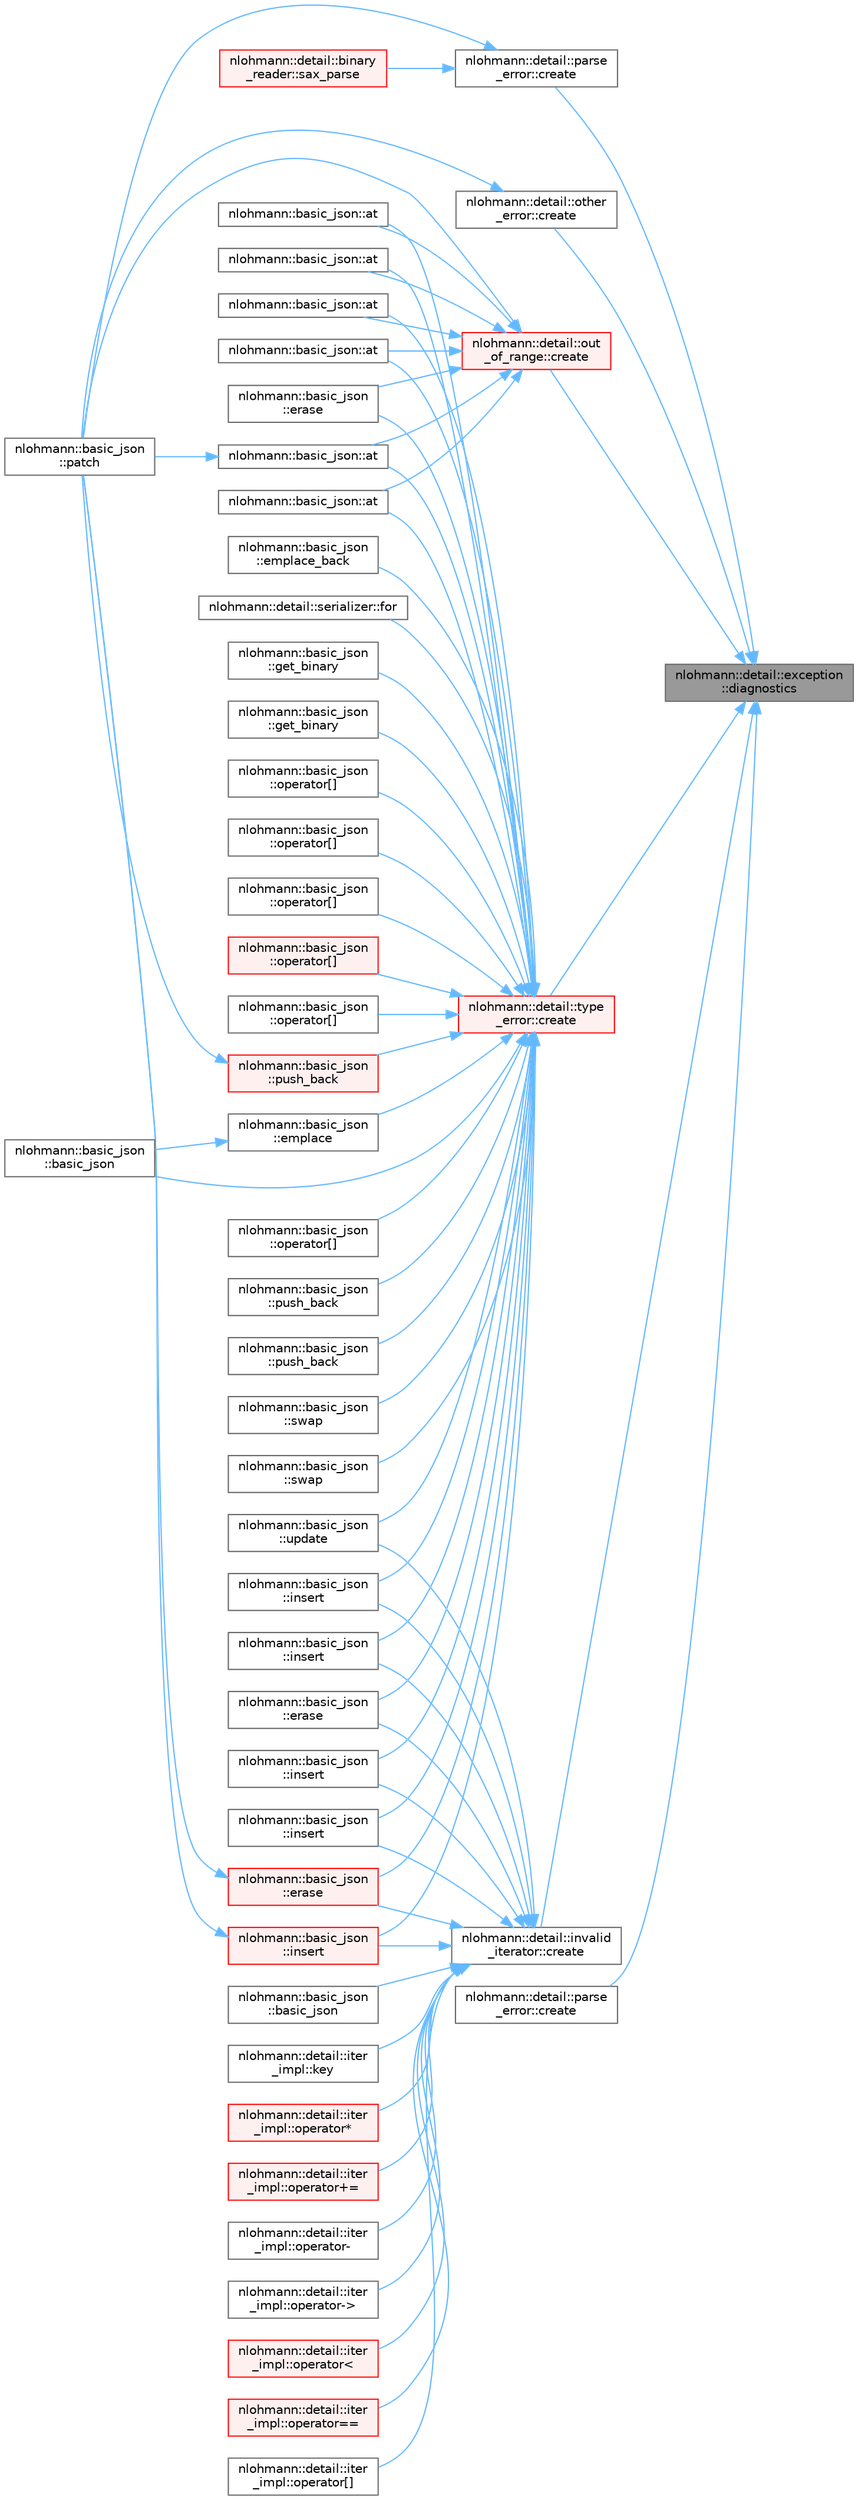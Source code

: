 digraph "nlohmann::detail::exception::diagnostics"
{
 // LATEX_PDF_SIZE
  bgcolor="transparent";
  edge [fontname=Helvetica,fontsize=10,labelfontname=Helvetica,labelfontsize=10];
  node [fontname=Helvetica,fontsize=10,shape=box,height=0.2,width=0.4];
  rankdir="RL";
  Node1 [id="Node000001",label="nlohmann::detail::exception\l::diagnostics",height=0.2,width=0.4,color="gray40", fillcolor="grey60", style="filled", fontcolor="black",tooltip=" "];
  Node1 -> Node2 [id="edge143_Node000001_Node000002",dir="back",color="steelblue1",style="solid",tooltip=" "];
  Node2 [id="Node000002",label="nlohmann::detail::parse\l_error::create",height=0.2,width=0.4,color="grey40", fillcolor="white", style="filled",URL="$classnlohmann_1_1detail_1_1parse__error.html#a33f7191c381cb7220ea7245d90aded7f",tooltip="create a parse error exception"];
  Node2 -> Node3 [id="edge144_Node000002_Node000003",dir="back",color="steelblue1",style="solid",tooltip=" "];
  Node3 [id="Node000003",label="nlohmann::basic_json\l::patch",height=0.2,width=0.4,color="grey40", fillcolor="white", style="filled",URL="$classnlohmann_1_1basic__json.html#adcc786998f220a5b3083ee8a37c4553e",tooltip="applies a JSON patch"];
  Node2 -> Node4 [id="edge145_Node000002_Node000004",dir="back",color="steelblue1",style="solid",tooltip=" "];
  Node4 [id="Node000004",label="nlohmann::detail::binary\l_reader::sax_parse",height=0.2,width=0.4,color="red", fillcolor="#FFF0F0", style="filled",URL="$classnlohmann_1_1detail_1_1binary__reader.html#ab4afd9ee276bbb15a0f898061aad94dd",tooltip=" "];
  Node1 -> Node28 [id="edge146_Node000001_Node000028",dir="back",color="steelblue1",style="solid",tooltip=" "];
  Node28 [id="Node000028",label="nlohmann::detail::invalid\l_iterator::create",height=0.2,width=0.4,color="grey40", fillcolor="white", style="filled",URL="$classnlohmann_1_1detail_1_1invalid__iterator.html#af6e8410249ce3252f5e7294cd4ef0a28",tooltip=" "];
  Node28 -> Node29 [id="edge147_Node000028_Node000029",dir="back",color="steelblue1",style="solid",tooltip=" "];
  Node29 [id="Node000029",label="nlohmann::basic_json\l::basic_json",height=0.2,width=0.4,color="grey40", fillcolor="white", style="filled",URL="$classnlohmann_1_1basic__json.html#a23e540f473d32f1cf5d3243ea3ad495e",tooltip="construct a JSON container given an iterator range"];
  Node28 -> Node30 [id="edge148_Node000028_Node000030",dir="back",color="steelblue1",style="solid",tooltip=" "];
  Node30 [id="Node000030",label="nlohmann::basic_json\l::erase",height=0.2,width=0.4,color="grey40", fillcolor="white", style="filled",URL="$classnlohmann_1_1basic__json.html#a8ac83750e267e37d5d47591eb44cce42",tooltip="remove elements given an iterator range"];
  Node28 -> Node31 [id="edge149_Node000028_Node000031",dir="back",color="steelblue1",style="solid",tooltip=" "];
  Node31 [id="Node000031",label="nlohmann::basic_json\l::erase",height=0.2,width=0.4,color="red", fillcolor="#FFF0F0", style="filled",URL="$classnlohmann_1_1basic__json.html#a494632b69bbe1d0153d3bedad0901b8e",tooltip="remove element given an iterator"];
  Node31 -> Node3 [id="edge150_Node000031_Node000003",dir="back",color="steelblue1",style="solid",tooltip=" "];
  Node28 -> Node33 [id="edge151_Node000028_Node000033",dir="back",color="steelblue1",style="solid",tooltip=" "];
  Node33 [id="Node000033",label="nlohmann::basic_json\l::insert",height=0.2,width=0.4,color="grey40", fillcolor="white", style="filled",URL="$classnlohmann_1_1basic__json.html#a0181d03c6314bedcbad2e92d3676223c",tooltip="inserts range of elements into object"];
  Node28 -> Node34 [id="edge152_Node000028_Node000034",dir="back",color="steelblue1",style="solid",tooltip=" "];
  Node34 [id="Node000034",label="nlohmann::basic_json\l::insert",height=0.2,width=0.4,color="red", fillcolor="#FFF0F0", style="filled",URL="$classnlohmann_1_1basic__json.html#aeb86e8478e20d95970a8b61ff01dce3b",tooltip="inserts element into array"];
  Node34 -> Node3 [id="edge153_Node000034_Node000003",dir="back",color="steelblue1",style="solid",tooltip=" "];
  Node28 -> Node36 [id="edge154_Node000028_Node000036",dir="back",color="steelblue1",style="solid",tooltip=" "];
  Node36 [id="Node000036",label="nlohmann::basic_json\l::insert",height=0.2,width=0.4,color="grey40", fillcolor="white", style="filled",URL="$classnlohmann_1_1basic__json.html#a8137d5471edcd71606e42155ed9c23e2",tooltip="inserts range of elements into array"];
  Node28 -> Node37 [id="edge155_Node000028_Node000037",dir="back",color="steelblue1",style="solid",tooltip=" "];
  Node37 [id="Node000037",label="nlohmann::basic_json\l::insert",height=0.2,width=0.4,color="grey40", fillcolor="white", style="filled",URL="$classnlohmann_1_1basic__json.html#a856b8764efd21dac4205a00fec82e09a",tooltip="inserts elements from initializer list into array"];
  Node28 -> Node38 [id="edge156_Node000028_Node000038",dir="back",color="steelblue1",style="solid",tooltip=" "];
  Node38 [id="Node000038",label="nlohmann::basic_json\l::insert",height=0.2,width=0.4,color="grey40", fillcolor="white", style="filled",URL="$classnlohmann_1_1basic__json.html#a71e197e6cc78c3960011f68a75f8ef22",tooltip="inserts copies of element into array"];
  Node28 -> Node39 [id="edge157_Node000028_Node000039",dir="back",color="steelblue1",style="solid",tooltip=" "];
  Node39 [id="Node000039",label="nlohmann::detail::iter\l_impl::key",height=0.2,width=0.4,color="grey40", fillcolor="white", style="filled",URL="$classnlohmann_1_1detail_1_1iter__impl.html#a9aa08ccaf6e80f7bd9513c0d054efb64",tooltip="return the key of an object iterator"];
  Node28 -> Node40 [id="edge158_Node000028_Node000040",dir="back",color="steelblue1",style="solid",tooltip=" "];
  Node40 [id="Node000040",label="nlohmann::detail::iter\l_impl::operator*",height=0.2,width=0.4,color="red", fillcolor="#FFF0F0", style="filled",URL="$classnlohmann_1_1detail_1_1iter__impl.html#a5ca57856d9bba54a5fc51cee891de827",tooltip="return a reference to the value pointed to by the iterator"];
  Node28 -> Node42 [id="edge159_Node000028_Node000042",dir="back",color="steelblue1",style="solid",tooltip=" "];
  Node42 [id="Node000042",label="nlohmann::detail::iter\l_impl::operator+=",height=0.2,width=0.4,color="red", fillcolor="#FFF0F0", style="filled",URL="$classnlohmann_1_1detail_1_1iter__impl.html#ae576098902fa32c109d9d036d30e0cd7",tooltip="add to iterator"];
  Node28 -> Node44 [id="edge160_Node000028_Node000044",dir="back",color="steelblue1",style="solid",tooltip=" "];
  Node44 [id="Node000044",label="nlohmann::detail::iter\l_impl::operator-",height=0.2,width=0.4,color="grey40", fillcolor="white", style="filled",URL="$classnlohmann_1_1detail_1_1iter__impl.html#a49bf3e708a9c1c88c415011735962d06",tooltip="return difference"];
  Node28 -> Node45 [id="edge161_Node000028_Node000045",dir="back",color="steelblue1",style="solid",tooltip=" "];
  Node45 [id="Node000045",label="nlohmann::detail::iter\l_impl::operator-\>",height=0.2,width=0.4,color="grey40", fillcolor="white", style="filled",URL="$classnlohmann_1_1detail_1_1iter__impl.html#a6da3d2b34528aff328f3dcb513076dec",tooltip="dereference the iterator"];
  Node28 -> Node46 [id="edge162_Node000028_Node000046",dir="back",color="steelblue1",style="solid",tooltip=" "];
  Node46 [id="Node000046",label="nlohmann::detail::iter\l_impl::operator\<",height=0.2,width=0.4,color="red", fillcolor="#FFF0F0", style="filled",URL="$classnlohmann_1_1detail_1_1iter__impl.html#a0d14cd76203e00bdcef6a64a5d055cc7",tooltip="comparison: smaller"];
  Node28 -> Node48 [id="edge163_Node000028_Node000048",dir="back",color="steelblue1",style="solid",tooltip=" "];
  Node48 [id="Node000048",label="nlohmann::detail::iter\l_impl::operator==",height=0.2,width=0.4,color="red", fillcolor="#FFF0F0", style="filled",URL="$classnlohmann_1_1detail_1_1iter__impl.html#aaddab83c2b4023cb0f0fdbc757c54f65",tooltip="comparison: equal"];
  Node28 -> Node50 [id="edge164_Node000028_Node000050",dir="back",color="steelblue1",style="solid",tooltip=" "];
  Node50 [id="Node000050",label="nlohmann::detail::iter\l_impl::operator[]",height=0.2,width=0.4,color="grey40", fillcolor="white", style="filled",URL="$classnlohmann_1_1detail_1_1iter__impl.html#ac0b9276f1102ed4b9cd3f5f56287e3ce",tooltip="access to successor"];
  Node28 -> Node51 [id="edge165_Node000028_Node000051",dir="back",color="steelblue1",style="solid",tooltip=" "];
  Node51 [id="Node000051",label="nlohmann::basic_json\l::update",height=0.2,width=0.4,color="grey40", fillcolor="white", style="filled",URL="$classnlohmann_1_1basic__json.html#a4fd9b1d17f9636dec1a33344a09d2651",tooltip="updates a JSON object from another object, overwriting existing keys"];
  Node1 -> Node52 [id="edge166_Node000001_Node000052",dir="back",color="steelblue1",style="solid",tooltip=" "];
  Node52 [id="Node000052",label="nlohmann::detail::type\l_error::create",height=0.2,width=0.4,color="red", fillcolor="#FFF0F0", style="filled",URL="$classnlohmann_1_1detail_1_1type__error.html#a297461f501f827c740487a14e920a13d",tooltip=" "];
  Node52 -> Node53 [id="edge167_Node000052_Node000053",dir="back",color="steelblue1",style="solid",tooltip=" "];
  Node53 [id="Node000053",label="nlohmann::basic_json::at",height=0.2,width=0.4,color="grey40", fillcolor="white", style="filled",URL="$classnlohmann_1_1basic__json.html#a239e942da82f2597d0cf5ec806f5bc0d",tooltip="access specified object element with bounds checking"];
  Node52 -> Node54 [id="edge168_Node000052_Node000054",dir="back",color="steelblue1",style="solid",tooltip=" "];
  Node54 [id="Node000054",label="nlohmann::basic_json::at",height=0.2,width=0.4,color="grey40", fillcolor="white", style="filled",URL="$classnlohmann_1_1basic__json.html#a229964ee10c92ba89ae4fba786fe6b50",tooltip="access specified object element with bounds checking"];
  Node52 -> Node55 [id="edge169_Node000052_Node000055",dir="back",color="steelblue1",style="solid",tooltip=" "];
  Node55 [id="Node000055",label="nlohmann::basic_json::at",height=0.2,width=0.4,color="grey40", fillcolor="white", style="filled",URL="$classnlohmann_1_1basic__json.html#a34cae92c0d1091a52a246422b9be9a6d",tooltip="access specified object element with bounds checking"];
  Node52 -> Node56 [id="edge170_Node000052_Node000056",dir="back",color="steelblue1",style="solid",tooltip=" "];
  Node56 [id="Node000056",label="nlohmann::basic_json::at",height=0.2,width=0.4,color="grey40", fillcolor="white", style="filled",URL="$classnlohmann_1_1basic__json.html#a7f25d95cf19bd6b251ada98f4ecbe724",tooltip="access specified object element with bounds checking"];
  Node52 -> Node57 [id="edge171_Node000052_Node000057",dir="back",color="steelblue1",style="solid",tooltip=" "];
  Node57 [id="Node000057",label="nlohmann::basic_json::at",height=0.2,width=0.4,color="grey40", fillcolor="white", style="filled",URL="$classnlohmann_1_1basic__json.html#a52b18a5b7e68652c65b070900c438c6e",tooltip="access specified array element with bounds checking"];
  Node57 -> Node3 [id="edge172_Node000057_Node000003",dir="back",color="steelblue1",style="solid",tooltip=" "];
  Node52 -> Node58 [id="edge173_Node000052_Node000058",dir="back",color="steelblue1",style="solid",tooltip=" "];
  Node58 [id="Node000058",label="nlohmann::basic_json::at",height=0.2,width=0.4,color="grey40", fillcolor="white", style="filled",URL="$classnlohmann_1_1basic__json.html#aeb18fe2b8a5dbff4ccf2848de854c3ac",tooltip="access specified array element with bounds checking"];
  Node52 -> Node59 [id="edge174_Node000052_Node000059",dir="back",color="steelblue1",style="solid",tooltip=" "];
  Node59 [id="Node000059",label="nlohmann::basic_json\l::basic_json",height=0.2,width=0.4,color="grey40", fillcolor="white", style="filled",URL="$classnlohmann_1_1basic__json.html#aeac617faf3448d6d2cb33a020be01d37",tooltip="create a container (array or object) from an initializer list"];
  Node52 -> Node60 [id="edge175_Node000052_Node000060",dir="back",color="steelblue1",style="solid",tooltip=" "];
  Node60 [id="Node000060",label="nlohmann::basic_json\l::emplace",height=0.2,width=0.4,color="grey40", fillcolor="white", style="filled",URL="$classnlohmann_1_1basic__json.html#af244c096197a233edba4c83200ae66ac",tooltip="add an object to an object if key does not exist"];
  Node60 -> Node59 [id="edge176_Node000060_Node000059",dir="back",color="steelblue1",style="solid",tooltip=" "];
  Node52 -> Node61 [id="edge177_Node000052_Node000061",dir="back",color="steelblue1",style="solid",tooltip=" "];
  Node61 [id="Node000061",label="nlohmann::basic_json\l::emplace_back",height=0.2,width=0.4,color="grey40", fillcolor="white", style="filled",URL="$classnlohmann_1_1basic__json.html#a15c0a5db4fb12d49433801bbe6436bfb",tooltip="add an object to an array"];
  Node52 -> Node62 [id="edge178_Node000052_Node000062",dir="back",color="steelblue1",style="solid",tooltip=" "];
  Node62 [id="Node000062",label="nlohmann::basic_json\l::erase",height=0.2,width=0.4,color="grey40", fillcolor="white", style="filled",URL="$classnlohmann_1_1basic__json.html#a221b943d3228488c14225e55f726cc26",tooltip="remove element from a JSON array given an index"];
  Node52 -> Node30 [id="edge179_Node000052_Node000030",dir="back",color="steelblue1",style="solid",tooltip=" "];
  Node52 -> Node31 [id="edge180_Node000052_Node000031",dir="back",color="steelblue1",style="solid",tooltip=" "];
  Node52 -> Node63 [id="edge181_Node000052_Node000063",dir="back",color="steelblue1",style="solid",tooltip=" "];
  Node63 [id="Node000063",label="nlohmann::detail::serializer::for",height=0.2,width=0.4,color="grey40", fillcolor="white", style="filled",URL="$classnlohmann_1_1detail_1_1serializer.html#ab14b8ec1f8102aa4c7e3c349f317654e",tooltip=" "];
  Node52 -> Node64 [id="edge182_Node000052_Node000064",dir="back",color="steelblue1",style="solid",tooltip=" "];
  Node64 [id="Node000064",label="nlohmann::basic_json\l::get_binary",height=0.2,width=0.4,color="grey40", fillcolor="white", style="filled",URL="$classnlohmann_1_1basic__json.html#a23c2e02101cc62e1aec1d6ddaef0e340",tooltip="get a binary value"];
  Node52 -> Node65 [id="edge183_Node000052_Node000065",dir="back",color="steelblue1",style="solid",tooltip=" "];
  Node65 [id="Node000065",label="nlohmann::basic_json\l::get_binary",height=0.2,width=0.4,color="grey40", fillcolor="white", style="filled",URL="$classnlohmann_1_1basic__json.html#a314434d513d15eb576707d4afae3dd64",tooltip="get a binary value"];
  Node52 -> Node33 [id="edge184_Node000052_Node000033",dir="back",color="steelblue1",style="solid",tooltip=" "];
  Node52 -> Node34 [id="edge185_Node000052_Node000034",dir="back",color="steelblue1",style="solid",tooltip=" "];
  Node52 -> Node36 [id="edge186_Node000052_Node000036",dir="back",color="steelblue1",style="solid",tooltip=" "];
  Node52 -> Node37 [id="edge187_Node000052_Node000037",dir="back",color="steelblue1",style="solid",tooltip=" "];
  Node52 -> Node38 [id="edge188_Node000052_Node000038",dir="back",color="steelblue1",style="solid",tooltip=" "];
  Node52 -> Node66 [id="edge189_Node000052_Node000066",dir="back",color="steelblue1",style="solid",tooltip=" "];
  Node66 [id="Node000066",label="nlohmann::basic_json\l::operator[]",height=0.2,width=0.4,color="grey40", fillcolor="white", style="filled",URL="$classnlohmann_1_1basic__json.html#acb5b489310f4e0ce2d5fb29b73fb59d3",tooltip="access specified object element"];
  Node52 -> Node67 [id="edge190_Node000052_Node000067",dir="back",color="steelblue1",style="solid",tooltip=" "];
  Node67 [id="Node000067",label="nlohmann::basic_json\l::operator[]",height=0.2,width=0.4,color="grey40", fillcolor="white", style="filled",URL="$classnlohmann_1_1basic__json.html#a5975d14500cf07bcdbacce892ebdedef",tooltip="access specified object element"];
  Node52 -> Node68 [id="edge191_Node000052_Node000068",dir="back",color="steelblue1",style="solid",tooltip=" "];
  Node68 [id="Node000068",label="nlohmann::basic_json\l::operator[]",height=0.2,width=0.4,color="grey40", fillcolor="white", style="filled",URL="$classnlohmann_1_1basic__json.html#a88d228d3e95d5300bdca64aabc4169b6",tooltip="access specified object element"];
  Node52 -> Node69 [id="edge192_Node000052_Node000069",dir="back",color="steelblue1",style="solid",tooltip=" "];
  Node69 [id="Node000069",label="nlohmann::basic_json\l::operator[]",height=0.2,width=0.4,color="red", fillcolor="#FFF0F0", style="filled",URL="$classnlohmann_1_1basic__json.html#a9ea67fc1ef0ccc42e1d5388fe0416ae5",tooltip="access specified array element"];
  Node52 -> Node72 [id="edge193_Node000052_Node000072",dir="back",color="steelblue1",style="solid",tooltip=" "];
  Node72 [id="Node000072",label="nlohmann::basic_json\l::operator[]",height=0.2,width=0.4,color="grey40", fillcolor="white", style="filled",URL="$classnlohmann_1_1basic__json.html#ad21d96f490fa1aa8605fba8dadcce319",tooltip="access specified array element"];
  Node52 -> Node73 [id="edge194_Node000052_Node000073",dir="back",color="steelblue1",style="solid",tooltip=" "];
  Node73 [id="Node000073",label="nlohmann::basic_json\l::operator[]",height=0.2,width=0.4,color="grey40", fillcolor="white", style="filled",URL="$classnlohmann_1_1basic__json.html#a47e4e6a77cf318f924d09d3777c760b7",tooltip="access specified object element"];
  Node52 -> Node74 [id="edge195_Node000052_Node000074",dir="back",color="steelblue1",style="solid",tooltip=" "];
  Node74 [id="Node000074",label="nlohmann::basic_json\l::push_back",height=0.2,width=0.4,color="red", fillcolor="#FFF0F0", style="filled",URL="$classnlohmann_1_1basic__json.html#ab9e0253c92736db021840105d374c4c4",tooltip="add an object to an array"];
  Node74 -> Node3 [id="edge196_Node000074_Node000003",dir="back",color="steelblue1",style="solid",tooltip=" "];
  Node52 -> Node80 [id="edge197_Node000052_Node000080",dir="back",color="steelblue1",style="solid",tooltip=" "];
  Node80 [id="Node000080",label="nlohmann::basic_json\l::push_back",height=0.2,width=0.4,color="grey40", fillcolor="white", style="filled",URL="$classnlohmann_1_1basic__json.html#a3405d38087e13994a5a4556065b0be6d",tooltip="add an object to an array"];
  Node52 -> Node81 [id="edge198_Node000052_Node000081",dir="back",color="steelblue1",style="solid",tooltip=" "];
  Node81 [id="Node000081",label="nlohmann::basic_json\l::push_back",height=0.2,width=0.4,color="grey40", fillcolor="white", style="filled",URL="$classnlohmann_1_1basic__json.html#ad704839e6a5195e3b76f22e2b9aa63ee",tooltip="add an object to an object"];
  Node52 -> Node82 [id="edge199_Node000052_Node000082",dir="back",color="steelblue1",style="solid",tooltip=" "];
  Node82 [id="Node000082",label="nlohmann::basic_json\l::swap",height=0.2,width=0.4,color="grey40", fillcolor="white", style="filled",URL="$classnlohmann_1_1basic__json.html#a76126242de262f6d38cadda19e0d13e1",tooltip="exchanges the values"];
  Node52 -> Node83 [id="edge200_Node000052_Node000083",dir="back",color="steelblue1",style="solid",tooltip=" "];
  Node83 [id="Node000083",label="nlohmann::basic_json\l::swap",height=0.2,width=0.4,color="grey40", fillcolor="white", style="filled",URL="$classnlohmann_1_1basic__json.html#aa242e339ebc7583e114f2167a83f8c90",tooltip="exchanges the values"];
  Node52 -> Node51 [id="edge201_Node000052_Node000051",dir="back",color="steelblue1",style="solid",tooltip=" "];
  Node1 -> Node90 [id="edge202_Node000001_Node000090",dir="back",color="steelblue1",style="solid",tooltip=" "];
  Node90 [id="Node000090",label="nlohmann::detail::out\l_of_range::create",height=0.2,width=0.4,color="red", fillcolor="#FFF0F0", style="filled",URL="$classnlohmann_1_1detail_1_1out__of__range.html#a4c0af7bdbf4f20e0812900639829028e",tooltip=" "];
  Node90 -> Node53 [id="edge203_Node000090_Node000053",dir="back",color="steelblue1",style="solid",tooltip=" "];
  Node90 -> Node54 [id="edge204_Node000090_Node000054",dir="back",color="steelblue1",style="solid",tooltip=" "];
  Node90 -> Node55 [id="edge205_Node000090_Node000055",dir="back",color="steelblue1",style="solid",tooltip=" "];
  Node90 -> Node56 [id="edge206_Node000090_Node000056",dir="back",color="steelblue1",style="solid",tooltip=" "];
  Node90 -> Node57 [id="edge207_Node000090_Node000057",dir="back",color="steelblue1",style="solid",tooltip=" "];
  Node90 -> Node58 [id="edge208_Node000090_Node000058",dir="back",color="steelblue1",style="solid",tooltip=" "];
  Node90 -> Node62 [id="edge209_Node000090_Node000062",dir="back",color="steelblue1",style="solid",tooltip=" "];
  Node90 -> Node3 [id="edge210_Node000090_Node000003",dir="back",color="steelblue1",style="solid",tooltip=" "];
  Node1 -> Node94 [id="edge211_Node000001_Node000094",dir="back",color="steelblue1",style="solid",tooltip=" "];
  Node94 [id="Node000094",label="nlohmann::detail::other\l_error::create",height=0.2,width=0.4,color="grey40", fillcolor="white", style="filled",URL="$classnlohmann_1_1detail_1_1other__error.html#a4ea29b55f963ecc3ee7ddda7c731a9b1",tooltip=" "];
  Node94 -> Node3 [id="edge212_Node000094_Node000003",dir="back",color="steelblue1",style="solid",tooltip=" "];
  Node1 -> Node95 [id="edge213_Node000001_Node000095",dir="back",color="steelblue1",style="solid",tooltip=" "];
  Node95 [id="Node000095",label="nlohmann::detail::parse\l_error::create",height=0.2,width=0.4,color="grey40", fillcolor="white", style="filled",URL="$classnlohmann_1_1detail_1_1parse__error.html#a80f6011cc0a2ef991c11c53bd9ac50dd",tooltip=" "];
}
